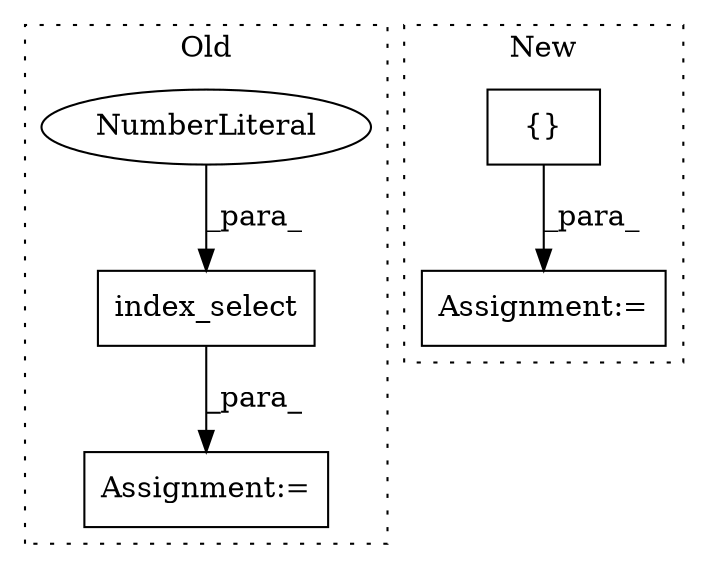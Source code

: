 digraph G {
subgraph cluster0 {
1 [label="index_select" a="32" s="1663,1710" l="13,1" shape="box"];
3 [label="NumberLiteral" a="34" s="1676" l="1" shape="ellipse"];
4 [label="Assignment:=" a="7" s="1771" l="2" shape="box"];
label = "Old";
style="dotted";
}
subgraph cluster1 {
2 [label="{}" a="4" s="1643,1647" l="1,1" shape="box"];
5 [label="Assignment:=" a="7" s="1684" l="1" shape="box"];
label = "New";
style="dotted";
}
1 -> 4 [label="_para_"];
2 -> 5 [label="_para_"];
3 -> 1 [label="_para_"];
}